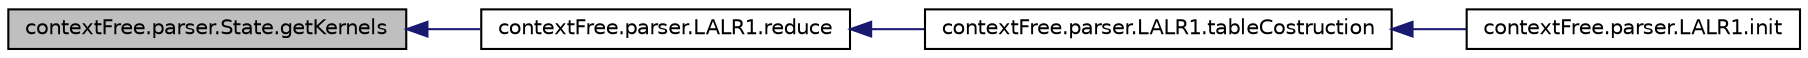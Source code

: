 digraph G
{
  edge [fontname="Helvetica",fontsize="10",labelfontname="Helvetica",labelfontsize="10"];
  node [fontname="Helvetica",fontsize="10",shape=record];
  rankdir="LR";
  Node1 [label="contextFree.parser.State.getKernels",height=0.2,width=0.4,color="black", fillcolor="grey75", style="filled" fontcolor="black"];
  Node1 -> Node2 [dir="back",color="midnightblue",fontsize="10",style="solid",fontname="Helvetica"];
  Node2 [label="contextFree.parser.LALR1.reduce",height=0.2,width=0.4,color="black", fillcolor="white", style="filled",URL="$classcontext_free_1_1parser_1_1_l_a_l_r1.html#a2281981b3043c0150c1b3d3967572b1f",tooltip="if the point is in the last position he wrote the reduces in the action table."];
  Node2 -> Node3 [dir="back",color="midnightblue",fontsize="10",style="solid",fontname="Helvetica"];
  Node3 [label="contextFree.parser.LALR1.tableCostruction",height=0.2,width=0.4,color="black", fillcolor="white", style="filled",URL="$classcontext_free_1_1parser_1_1_l_a_l_r1.html#a79576626b3b59b832faecc986b293b36",tooltip="builds the Action table GoTo from an automa LALR1 and tells us if it is or not type of LALR1..."];
  Node3 -> Node4 [dir="back",color="midnightblue",fontsize="10",style="solid",fontname="Helvetica"];
  Node4 [label="contextFree.parser.LALR1.init",height=0.2,width=0.4,color="black", fillcolor="white", style="filled",URL="$classcontext_free_1_1parser_1_1_l_a_l_r1.html#a7618cff4af4edfffb9a538a7cb1e79cf",tooltip="Initialize the LALR(1) automaton from LR0 automaton."];
}
